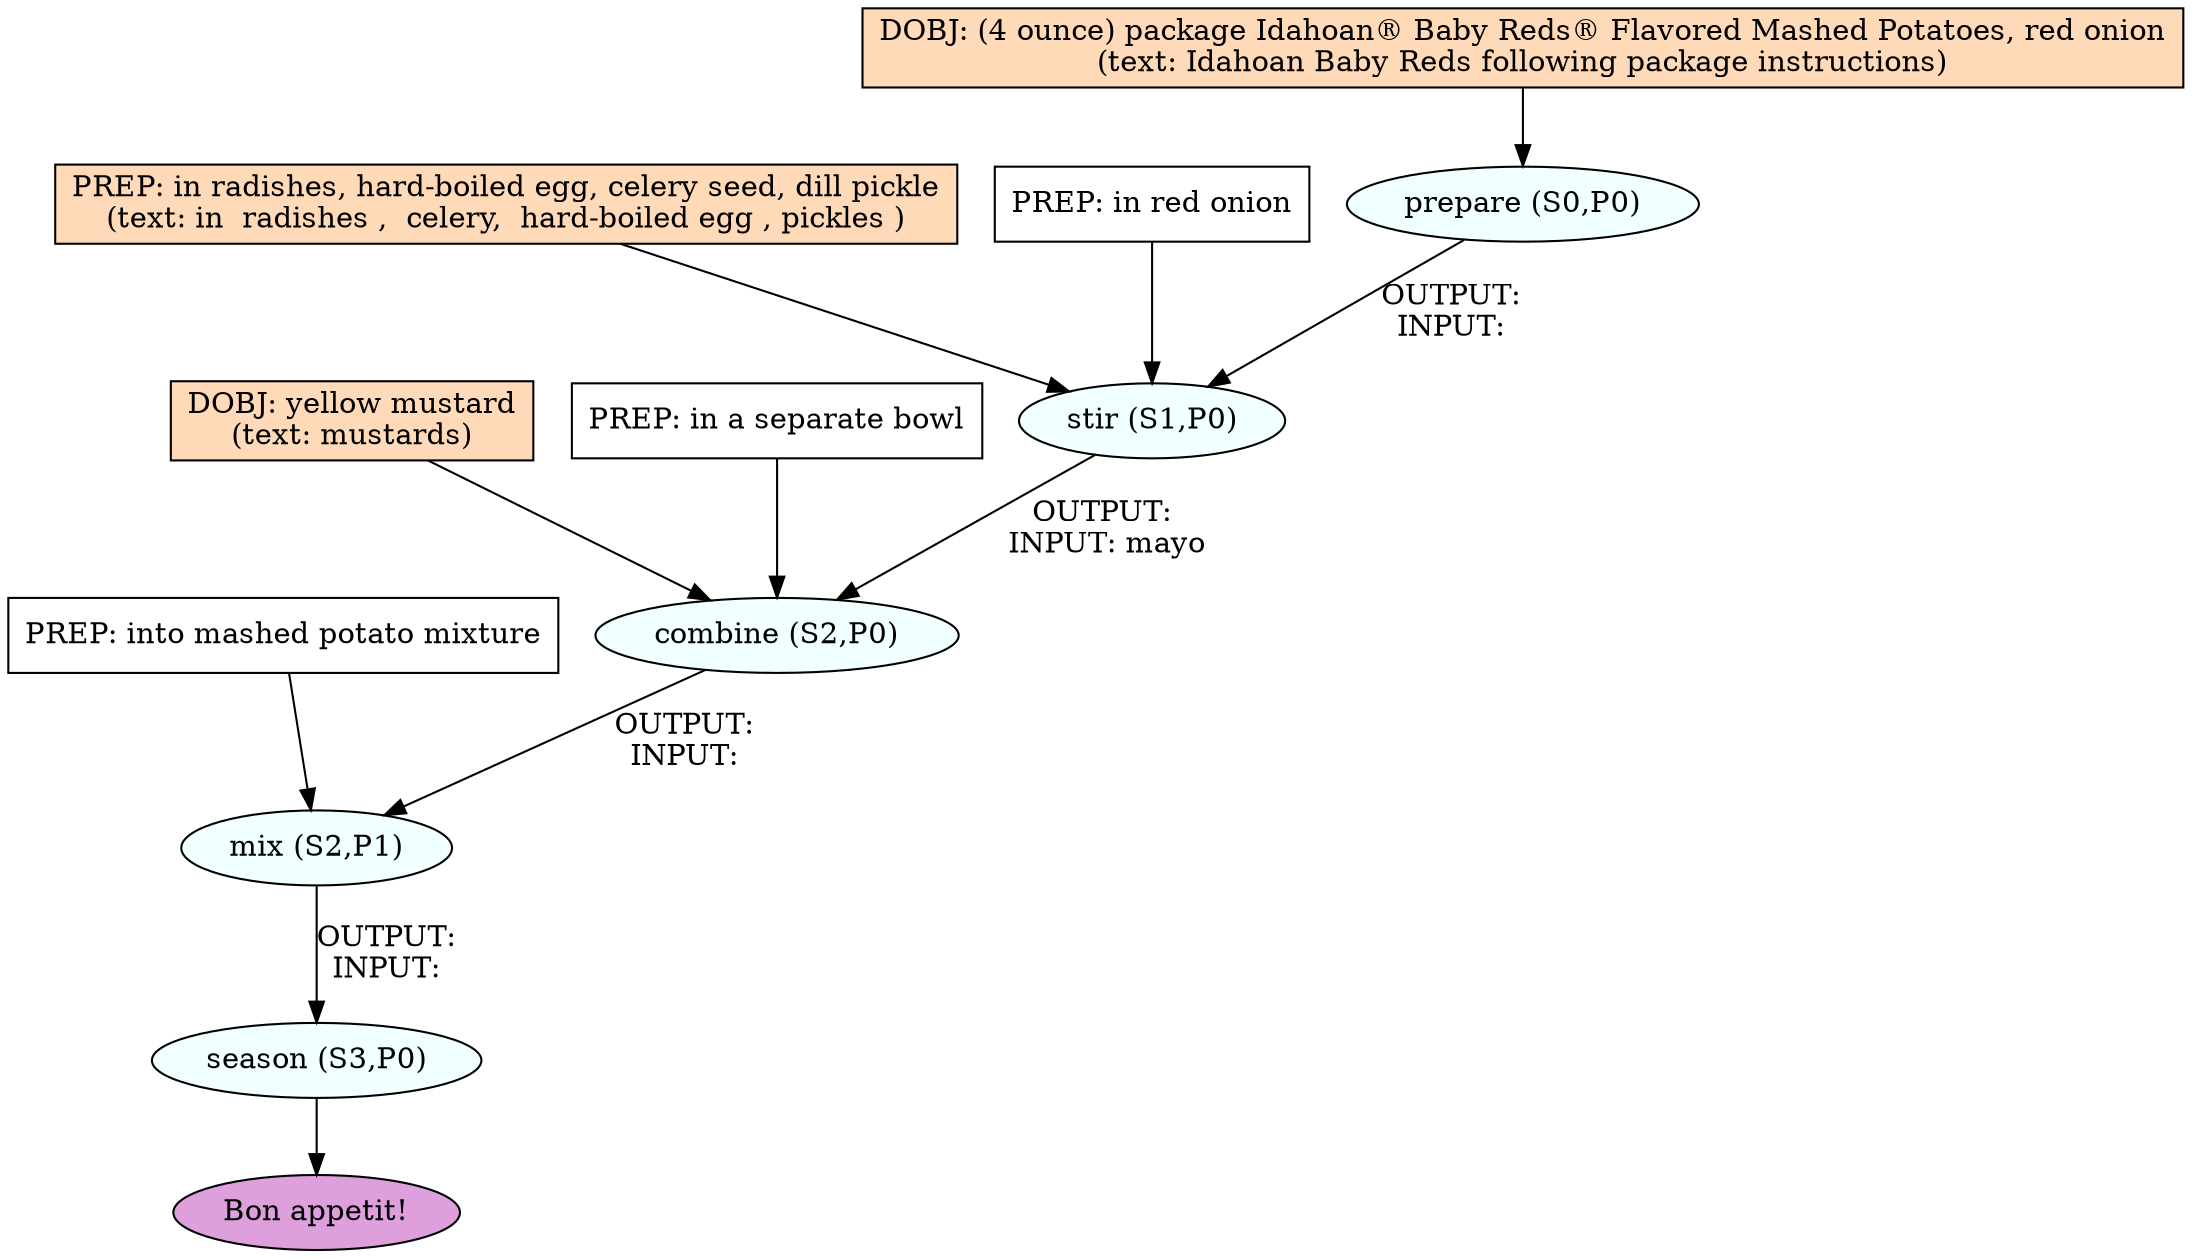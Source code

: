digraph recipe {
E0[label="prepare (S0,P0)", shape=oval, style=filled, fillcolor=azure]
E1[label="stir (S1,P0)", shape=oval, style=filled, fillcolor=azure]
E2[label="combine (S2,P0)", shape=oval, style=filled, fillcolor=azure]
E3[label="mix (S2,P1)", shape=oval, style=filled, fillcolor=azure]
E4[label="season (S3,P0)", shape=oval, style=filled, fillcolor=azure]
D0[label="DOBJ: (4 ounce) package Idahoan® Baby Reds® Flavored Mashed Potatoes, red onion
(text: Idahoan Baby Reds following package instructions)", shape=box, style=filled, fillcolor=peachpuff]
D0 -> E0
E0 -> E1 [label="OUTPUT: 
INPUT: "]
P1_0_ing[label="PREP: in radishes, hard-boiled egg, celery seed, dill pickle
(text: in  radishes ,  celery,  hard-boiled egg , pickles )", shape=box, style=filled, fillcolor=peachpuff]
P1_0_ing -> E1
P1_0_0[label="PREP: in red onion", shape=box, style=filled, fillcolor=white]
P1_0_0 -> E1
D2_ing[label="DOBJ: yellow mustard
(text: mustards)", shape=box, style=filled, fillcolor=peachpuff]
D2_ing -> E2
E1 -> E2 [label="OUTPUT: 
INPUT: mayo"]
P2_0_0[label="PREP: in a separate bowl", shape=box, style=filled, fillcolor=white]
P2_0_0 -> E2
E2 -> E3 [label="OUTPUT: 
INPUT: "]
P3_0_0[label="PREP: into mashed potato mixture", shape=box, style=filled, fillcolor=white]
P3_0_0 -> E3
E3 -> E4 [label="OUTPUT: 
INPUT: "]
EOR[label="Bon appetit!", shape=oval, style=filled, fillcolor=plum]
E4 -> EOR
}
